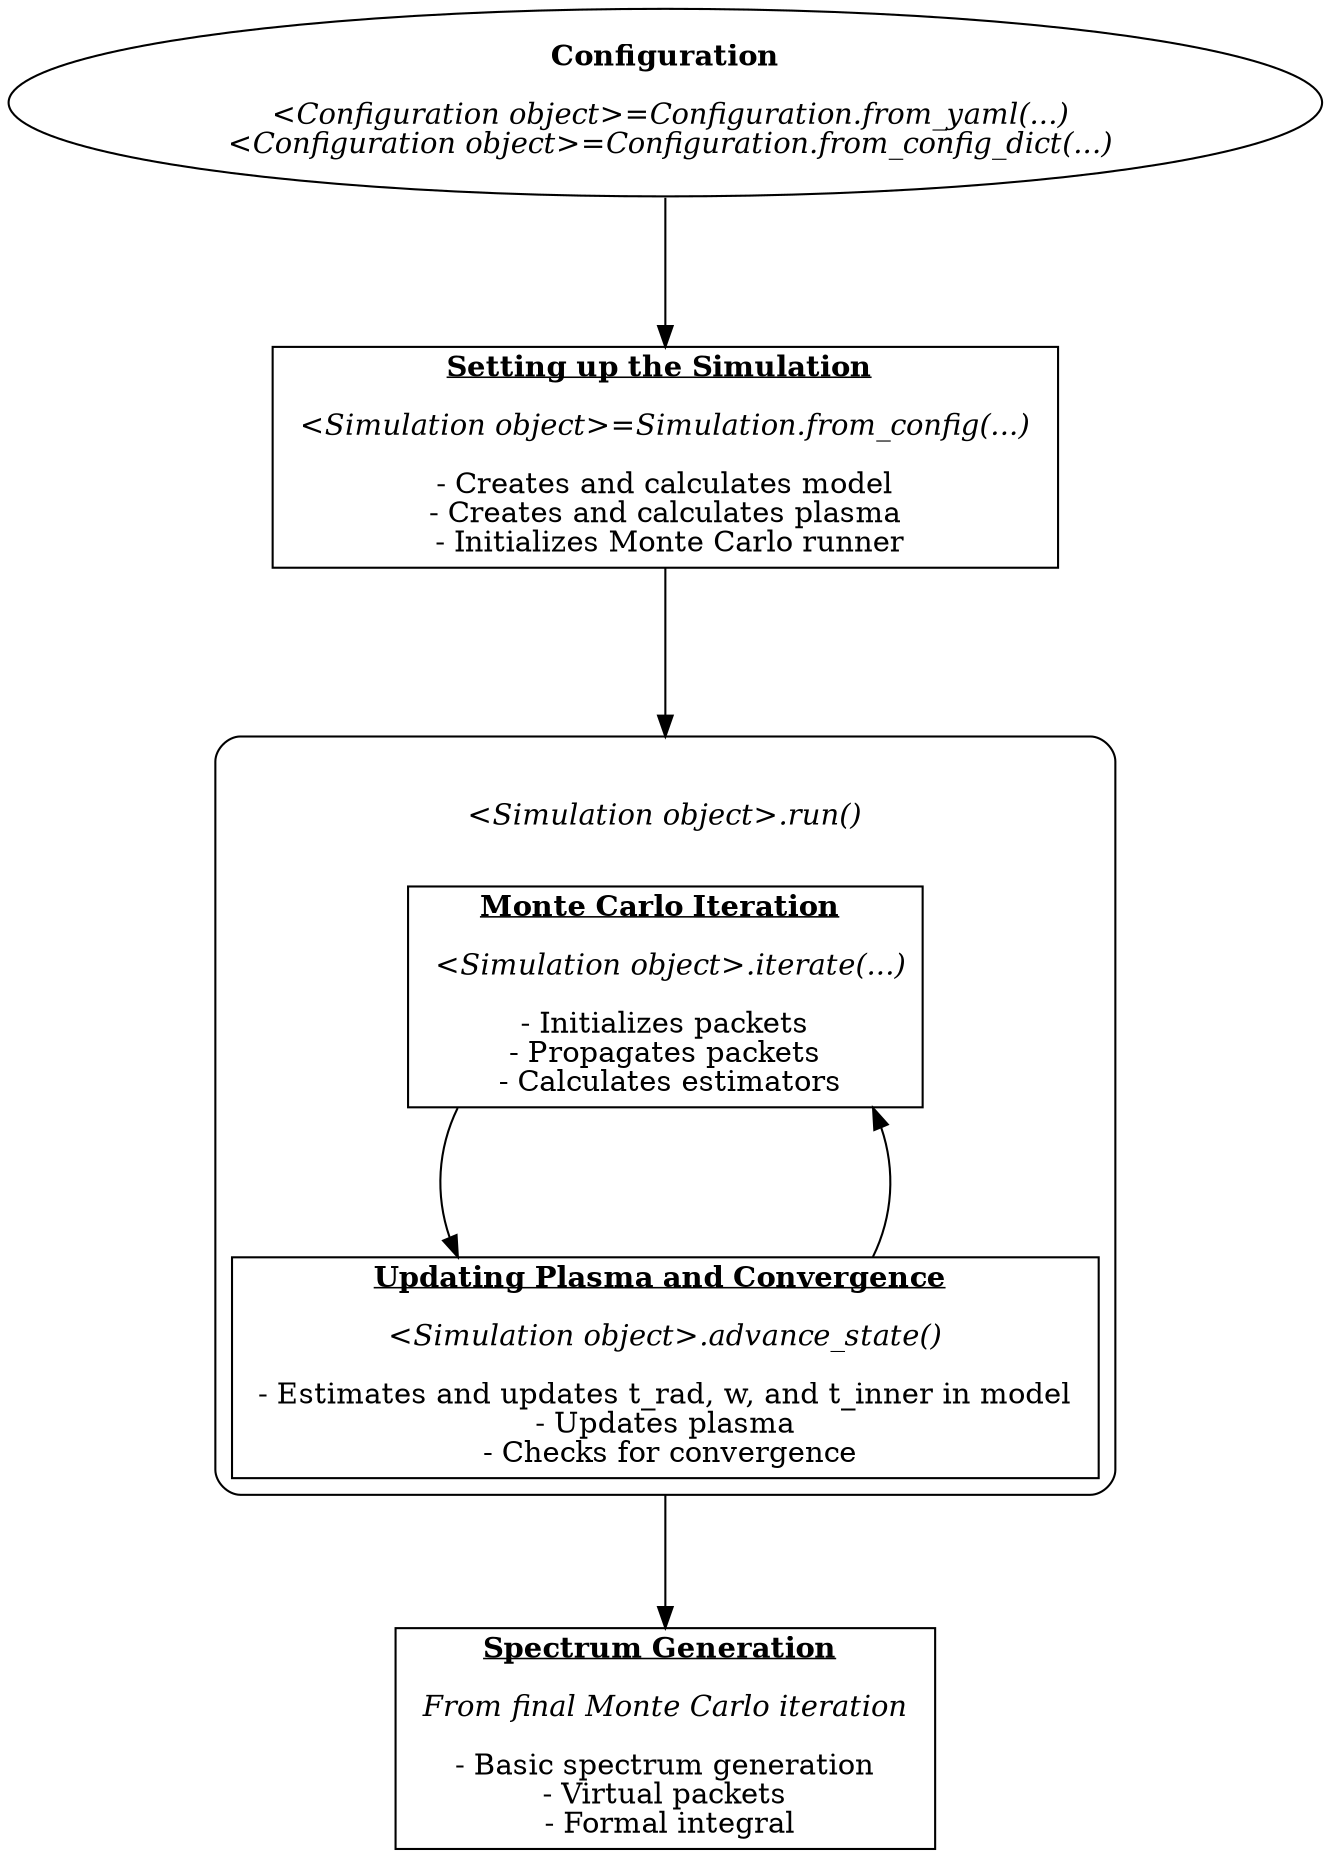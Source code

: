 digraph {
    compound = true
    graph [nodesep=4, ranksep=1]
    config [label=<<B>Configuration</B><br/><br/> <i>&lt;Configuration object&gt;=Configuration.from_yaml(...)</i><br/> <i>&lt;Configuration object&gt;=Configuration.from_config_dict(...)</i>>, shape=oval]
    setup_sim [label=<<B><u>Setting up the Simulation</u></B> <br/><br/> <i>&lt;Simulation object&gt;=Simulation.from_config(...)</i> <br/><br/> - Creates and calculates model <br/> - Creates and calculates plasma <br/> - Initializes Monte Carlo runner>, shape=rectangle]
    mc_iteration [label=<<B><u>Monte Carlo Iteration</u></B> <br/><br/> <i>&lt;Simulation object&gt;.iterate(...)</i><br/> <br/> - Initializes packets <br/> - Propagates packets <br/> - Calculates estimators>, shape=rectangle]
    adv_state [label=<<B><u>Updating Plasma and Convergence</u></B> <br/><br/> <i>&lt;Simulation object&gt;.advance_state()</i> <br/><br/> - Estimates and updates t_rad, w, and t_inner in model <br/> - Updates plasma <br/> - Checks for convergence>, shape=rectangle]
    spec_gen [label=<<B><u>Spectrum Generation</u></B> <br/><br/> <i>From final Monte Carlo iteration</i> <br/><br/> - Basic spectrum generation <br/> - Virtual packets <br/> - Formal integral>, shape=rectangle]
    subgraph cluster1 {
        style = rounded
		margin = .25
		label=<<br/><br/><i>&lt;Simulation object&gt;.run()</i><br/> >;
		mc_iteration -> adv_state
        adv_state -> mc_iteration
	}
    config -> setup_sim
    setup_sim -> mc_iteration [lhead=cluster1, minlen=2]
    adv_state -> spec_gen [ltail=cluster1]
}
